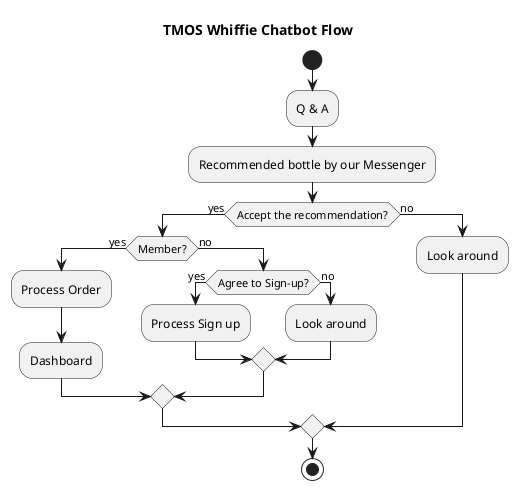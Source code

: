 @startuml
title TMOS Whiffie Chatbot Flow
start

:Q & A;
:Recommended bottle by our Messenger;
if (Accept the recommendation?) then (yes)

    if (Member?) then (yes)
        :Process Order;
        :Dashboard;
    else (no)
        if (Agree to Sign-up?) then (yes)
            :Process Sign up;
        else (no)
            :Look around;
        endif

    endif

else (no)
    :Look around;
endif

stop
@enduml